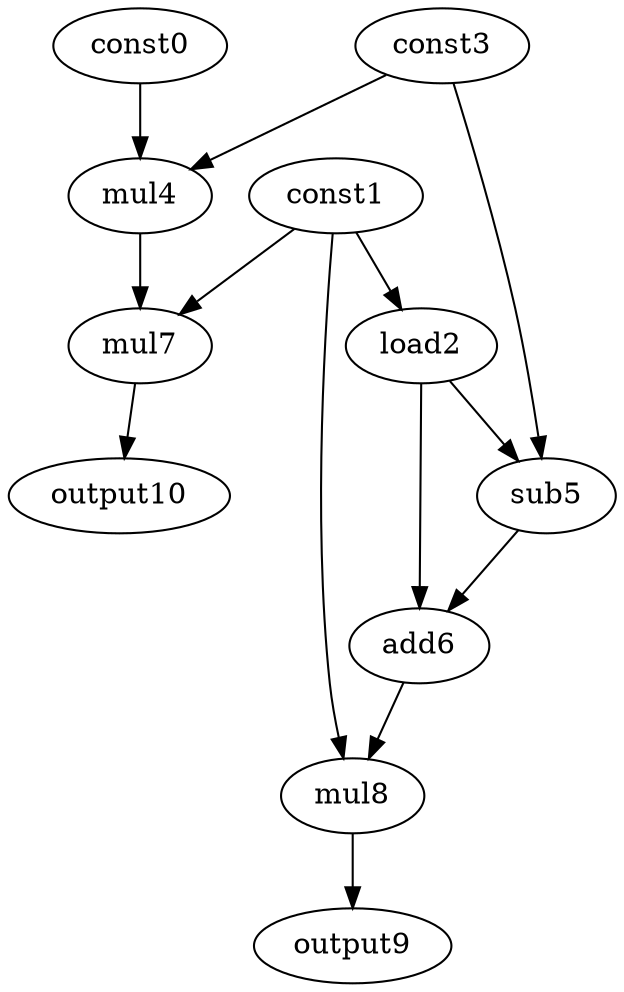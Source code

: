 digraph G { 
const0[opcode=const]; 
const1[opcode=const]; 
load2[opcode=load]; 
const3[opcode=const]; 
mul4[opcode=mul]; 
sub5[opcode=sub]; 
add6[opcode=add]; 
mul7[opcode=mul]; 
mul8[opcode=mul]; 
output9[opcode=output]; 
output10[opcode=output]; 
const1->load2[operand=0];
const0->mul4[operand=0];
const3->mul4[operand=1];
load2->sub5[operand=0];
const3->sub5[operand=1];
const1->mul7[operand=0];
mul4->mul7[operand=1];
load2->add6[operand=0];
sub5->add6[operand=1];
mul7->output10[operand=0];
const1->mul8[operand=0];
add6->mul8[operand=1];
mul8->output9[operand=0];
}
